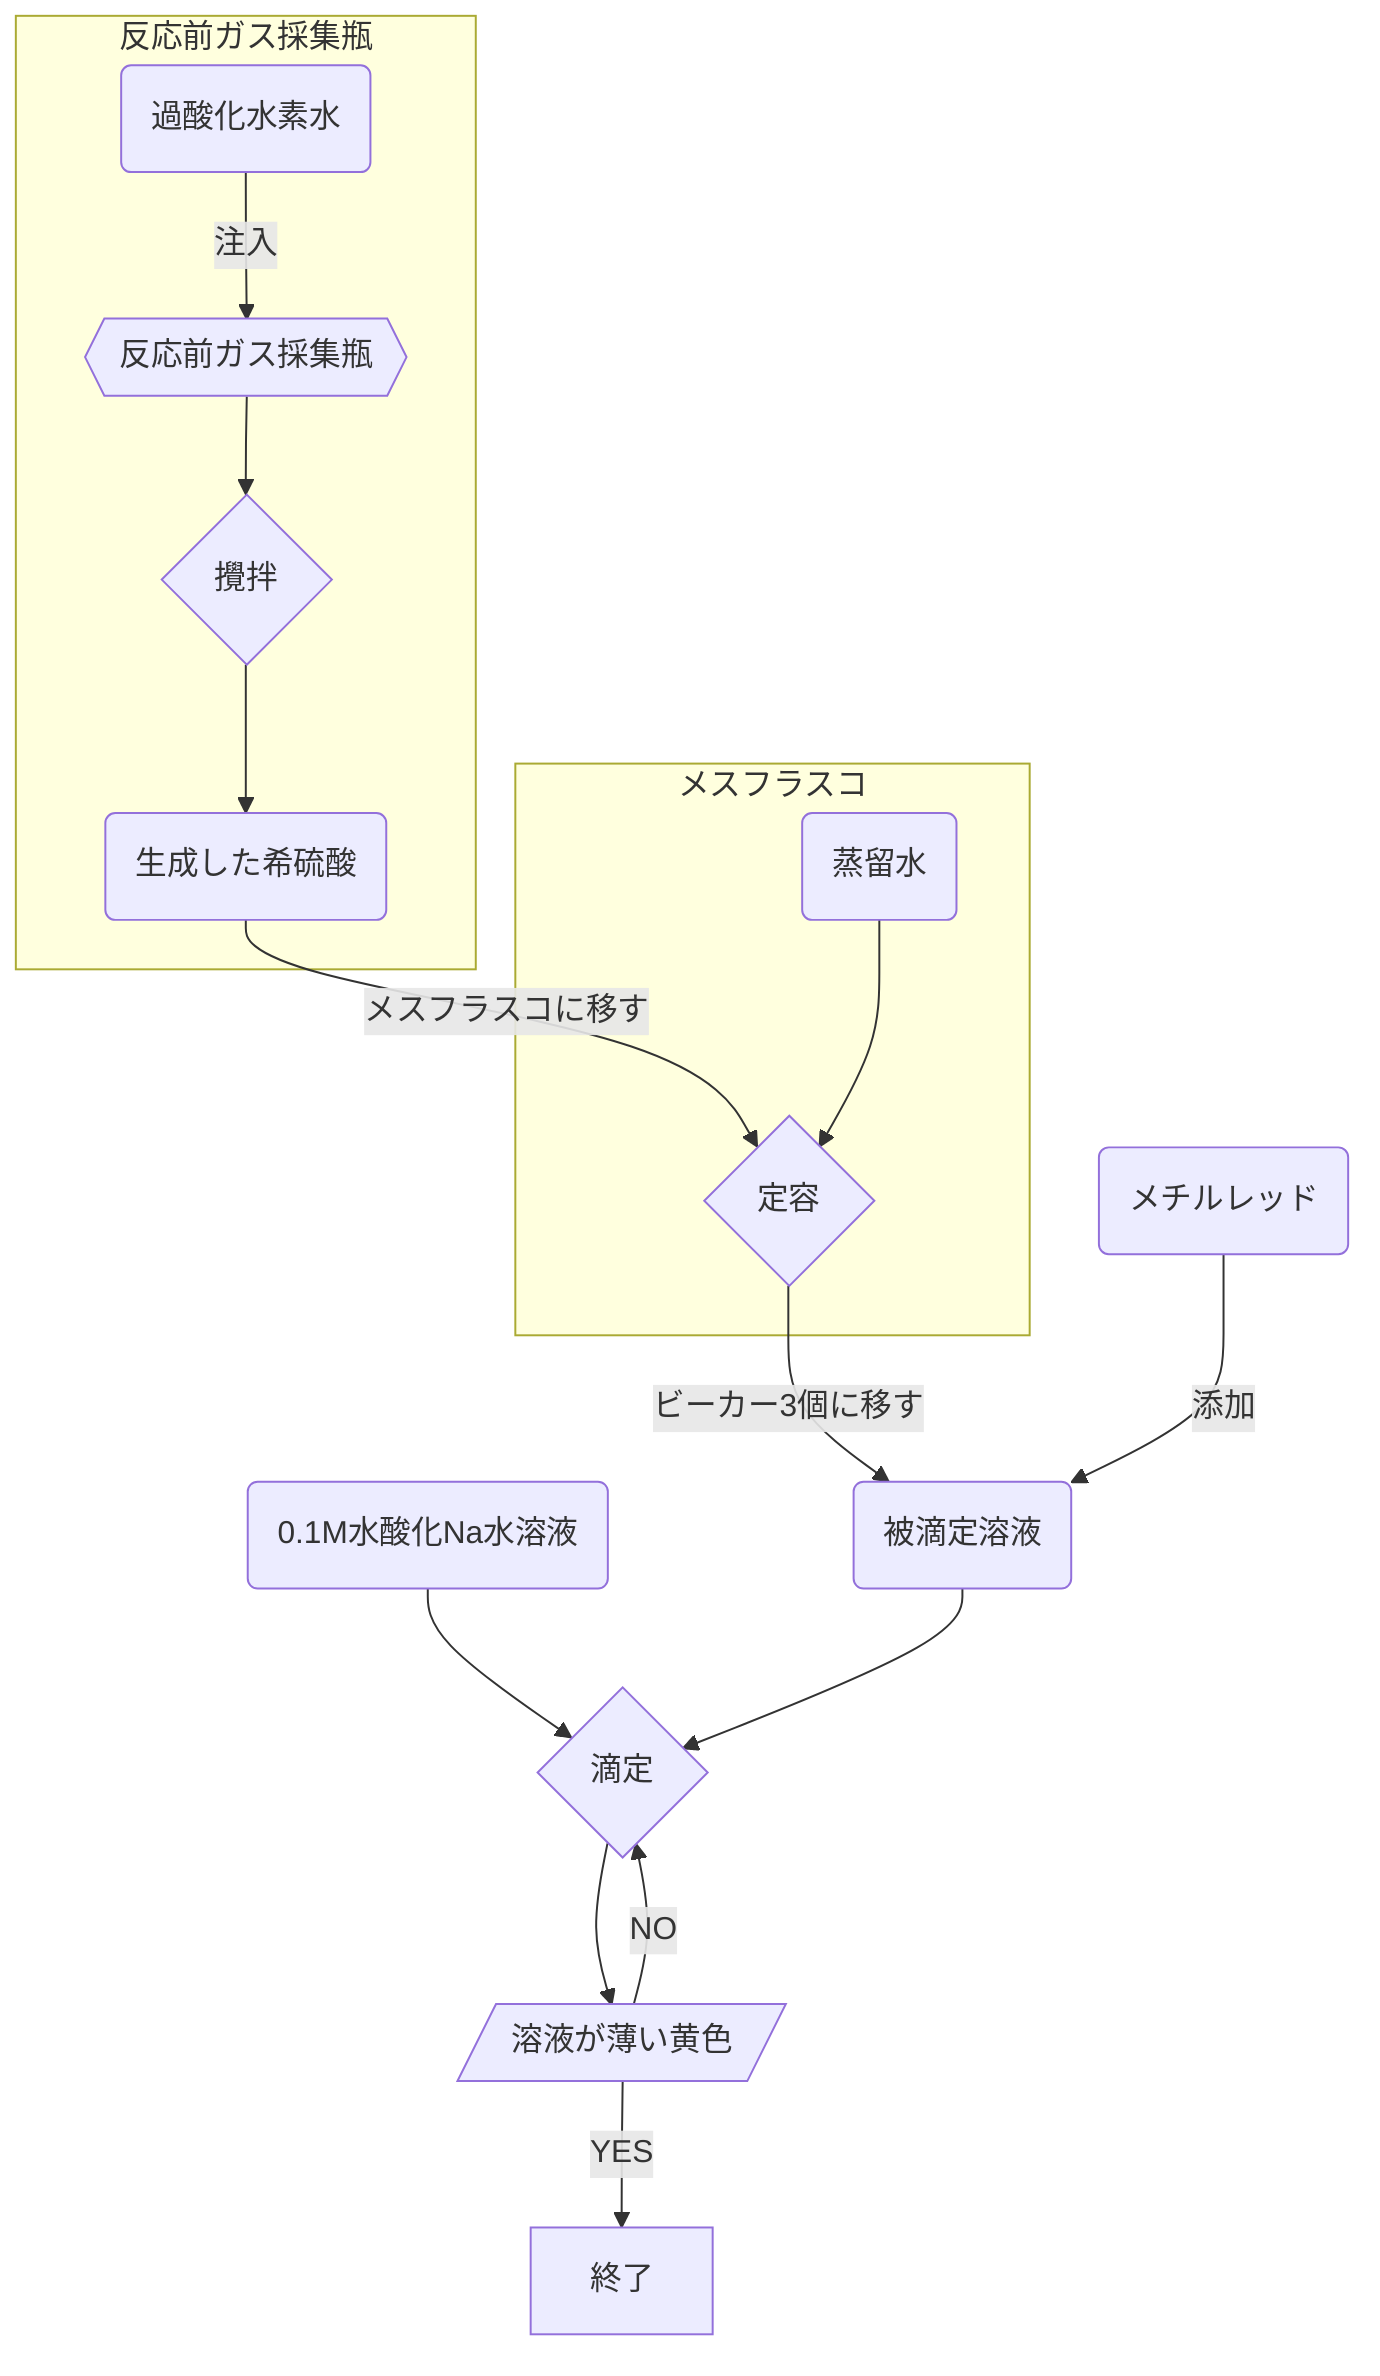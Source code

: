 graph TD

12{{反応前ガス採集瓶}}
1(過酸化水素水);
2(生成した希硫酸);
3(被滴定溶液);
4(蒸留水);
5(0.1M水酸化Na水溶液);
6(メチルレッド);
7[/溶液が薄い黄色/];
8{攪拌};
9{定容};
10{滴定};
11[終了]



2-->|メスフラスコに移す|9
subgraph メスフラスコ
4-->9
end

subgraph 反応前ガス採集瓶
1-->|注入|12
12-->8
8-->2
end

9-->|ビーカー3個に移す|3
6-->|添加|3

5-->10
3-->10

10-->7
7-->|NO|10
7-->|YES|11